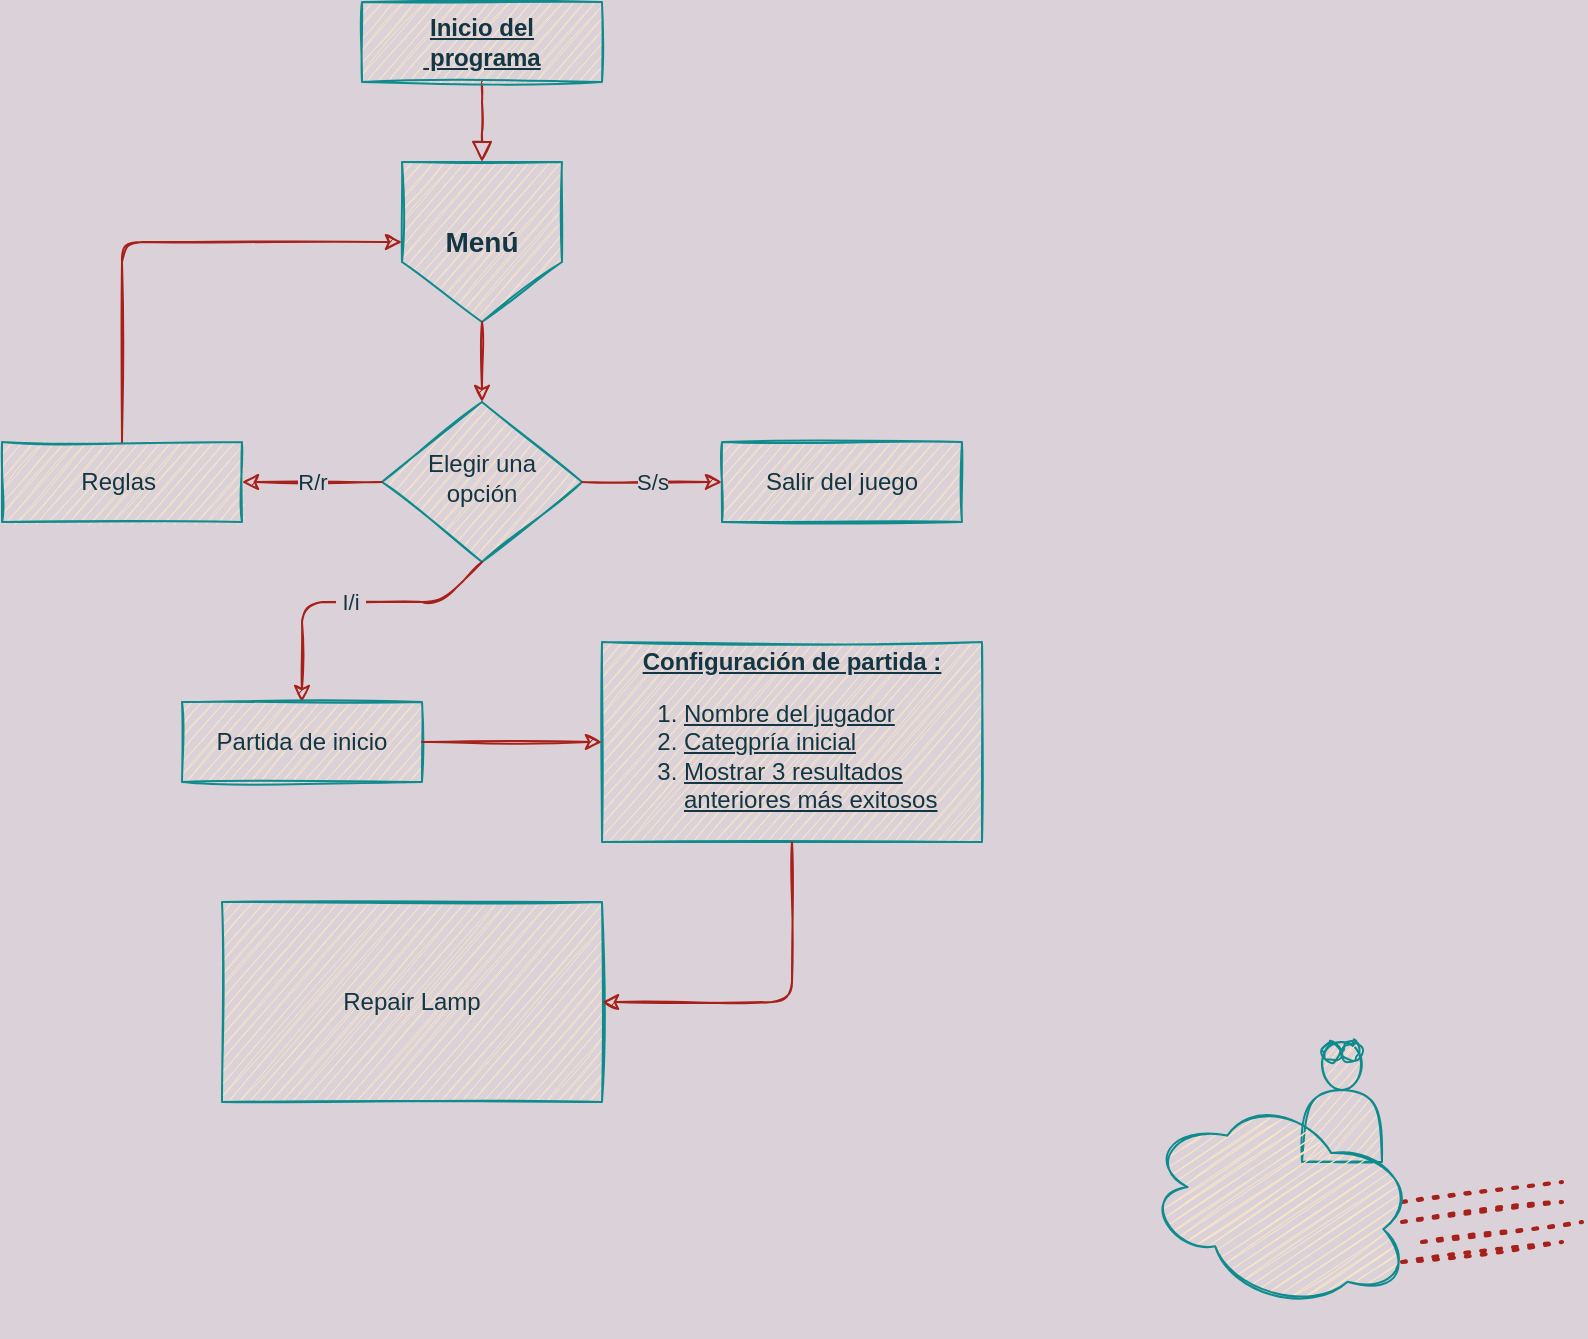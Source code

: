 <mxfile version="14.6.3" type="github">
  <diagram id="C5RBs43oDa-KdzZeNtuy" name="Page-1">
    <mxGraphModel dx="1038" dy="580" grid="1" gridSize="10" guides="1" tooltips="1" connect="1" arrows="1" fold="1" page="1" pageScale="1" pageWidth="827" pageHeight="1169" background="#DAD2D8" math="0" shadow="0">
      <root>
        <mxCell id="WIyWlLk6GJQsqaUBKTNV-0" />
        <mxCell id="WIyWlLk6GJQsqaUBKTNV-1" parent="WIyWlLk6GJQsqaUBKTNV-0" />
        <mxCell id="WIyWlLk6GJQsqaUBKTNV-2" value="" style="html=1;jettySize=auto;orthogonalLoop=1;fontSize=11;endArrow=block;endFill=0;endSize=8;strokeWidth=1;shadow=0;labelBackgroundColor=none;edgeStyle=orthogonalEdgeStyle;exitX=0.5;exitY=1;exitDx=0;exitDy=0;strokeColor=#A8201A;fontColor=#143642;sketch=1;" parent="WIyWlLk6GJQsqaUBKTNV-1" source="WIyWlLk6GJQsqaUBKTNV-3" edge="1">
          <mxGeometry relative="1" as="geometry">
            <mxPoint x="180" y="100" as="sourcePoint" />
            <mxPoint x="250" y="130" as="targetPoint" />
          </mxGeometry>
        </mxCell>
        <mxCell id="WIyWlLk6GJQsqaUBKTNV-3" value="&lt;b&gt;&lt;u&gt;&lt;font&gt;Inicio del&lt;/font&gt;&lt;br&gt;&lt;font&gt;&amp;nbsp;programa&lt;/font&gt;&lt;/u&gt;&lt;/b&gt;" style="whiteSpace=wrap;html=1;fontSize=12;glass=0;strokeWidth=1;shadow=0;fillColor=#FAE5C7;strokeColor=#0F8B8D;fontColor=#143642;sketch=1;" parent="WIyWlLk6GJQsqaUBKTNV-1" vertex="1">
          <mxGeometry x="190" y="50" width="120" height="40" as="geometry" />
        </mxCell>
        <mxCell id="WIyWlLk6GJQsqaUBKTNV-7" value="Salir del juego" style="whiteSpace=wrap;html=1;fontSize=12;glass=0;strokeWidth=1;shadow=0;fillColor=#FAE5C7;strokeColor=#0F8B8D;fontColor=#143642;sketch=1;" parent="WIyWlLk6GJQsqaUBKTNV-1" vertex="1">
          <mxGeometry x="370" y="270" width="120" height="40" as="geometry" />
        </mxCell>
        <mxCell id="WIyWlLk6GJQsqaUBKTNV-10" value="Elegir una opción" style="rhombus;whiteSpace=wrap;html=1;shadow=0;fontFamily=Helvetica;fontSize=12;align=center;strokeWidth=1;spacing=6;spacingTop=-4;fillColor=#FAE5C7;strokeColor=#0F8B8D;fontColor=#143642;sketch=1;" parent="WIyWlLk6GJQsqaUBKTNV-1" vertex="1">
          <mxGeometry x="200" y="250" width="100" height="80" as="geometry" />
        </mxCell>
        <mxCell id="WIyWlLk6GJQsqaUBKTNV-11" value="Repair Lamp" style="whiteSpace=wrap;html=1;fontSize=12;glass=0;strokeWidth=1;shadow=0;fillColor=#FAE5C7;strokeColor=#0F8B8D;fontColor=#143642;sketch=1;" parent="WIyWlLk6GJQsqaUBKTNV-1" vertex="1">
          <mxGeometry x="120" y="500" width="190" height="100" as="geometry" />
        </mxCell>
        <mxCell id="WIyWlLk6GJQsqaUBKTNV-12" value="&lt;u&gt;&lt;b&gt;Configuración de partida :&lt;/b&gt;&lt;br&gt;&lt;ol&gt;&lt;li style=&quot;text-align: left&quot;&gt;Nombre del jugador&lt;/li&gt;&lt;li style=&quot;text-align: left&quot;&gt;Categpría inicial&lt;/li&gt;&lt;li style=&quot;text-align: left&quot;&gt;Mostrar 3 resultados anteriores más exitosos&lt;/li&gt;&lt;/ol&gt;&lt;/u&gt;" style="whiteSpace=wrap;html=1;fontSize=12;glass=0;strokeWidth=1;shadow=0;fillColor=#FAE5C7;strokeColor=#0F8B8D;fontColor=#143642;sketch=1;" parent="WIyWlLk6GJQsqaUBKTNV-1" vertex="1">
          <mxGeometry x="310" y="370" width="190" height="100" as="geometry" />
        </mxCell>
        <mxCell id="-JWFDe7c-WS7pnxydfIi-3" value="" style="endArrow=none;dashed=1;html=1;dashPattern=1 3;strokeWidth=2;strokeColor=#A8201A;fontColor=#143642;sketch=1;labelBackgroundColor=#DAD2D8;" edge="1" parent="WIyWlLk6GJQsqaUBKTNV-1">
          <mxGeometry width="50" height="50" relative="1" as="geometry">
            <mxPoint x="710" y="660" as="sourcePoint" />
            <mxPoint x="790" y="650" as="targetPoint" />
          </mxGeometry>
        </mxCell>
        <mxCell id="-JWFDe7c-WS7pnxydfIi-4" value="" style="endArrow=none;dashed=1;html=1;dashPattern=1 3;strokeWidth=2;strokeColor=#A8201A;fontColor=#143642;sketch=1;labelBackgroundColor=#DAD2D8;" edge="1" parent="WIyWlLk6GJQsqaUBKTNV-1">
          <mxGeometry width="50" height="50" relative="1" as="geometry">
            <mxPoint x="720" y="670" as="sourcePoint" />
            <mxPoint x="800" y="660" as="targetPoint" />
          </mxGeometry>
        </mxCell>
        <mxCell id="-JWFDe7c-WS7pnxydfIi-5" value="" style="endArrow=none;dashed=1;html=1;dashPattern=1 3;strokeWidth=2;strokeColor=#A8201A;fontColor=#143642;sketch=1;labelBackgroundColor=#DAD2D8;" edge="1" parent="WIyWlLk6GJQsqaUBKTNV-1">
          <mxGeometry width="50" height="50" relative="1" as="geometry">
            <mxPoint x="710" y="680" as="sourcePoint" />
            <mxPoint x="790" y="670" as="targetPoint" />
          </mxGeometry>
        </mxCell>
        <mxCell id="-JWFDe7c-WS7pnxydfIi-6" value="" style="endArrow=none;dashed=1;html=1;dashPattern=1 3;strokeWidth=2;strokeColor=#A8201A;fontColor=#143642;sketch=1;labelBackgroundColor=#DAD2D8;" edge="1" parent="WIyWlLk6GJQsqaUBKTNV-1">
          <mxGeometry width="50" height="50" relative="1" as="geometry">
            <mxPoint x="710" y="650" as="sourcePoint" />
            <mxPoint x="790" y="640" as="targetPoint" />
          </mxGeometry>
        </mxCell>
        <mxCell id="-JWFDe7c-WS7pnxydfIi-11" value="&lt;span style=&quot;font-size: 14px&quot;&gt;&lt;b&gt;Menú&lt;/b&gt;&lt;/span&gt;" style="shape=offPageConnector;whiteSpace=wrap;html=1;fillColor=#FAE5C7;strokeColor=#0F8B8D;fontColor=#143642;sketch=1;" vertex="1" parent="WIyWlLk6GJQsqaUBKTNV-1">
          <mxGeometry x="210" y="130" width="80" height="80" as="geometry" />
        </mxCell>
        <mxCell id="-JWFDe7c-WS7pnxydfIi-15" value="&amp;nbsp;I/i&amp;nbsp;" style="endArrow=classic;html=1;strokeColor=#A8201A;fontColor=#143642;entryX=0.5;entryY=0;entryDx=0;entryDy=0;sketch=1;labelBackgroundColor=#DAD2D8;exitX=0.5;exitY=1;exitDx=0;exitDy=0;" edge="1" parent="WIyWlLk6GJQsqaUBKTNV-1" source="WIyWlLk6GJQsqaUBKTNV-10" target="-JWFDe7c-WS7pnxydfIi-18">
          <mxGeometry width="50" height="50" relative="1" as="geometry">
            <mxPoint x="250" y="360" as="sourcePoint" />
            <mxPoint x="250" y="360" as="targetPoint" />
            <Array as="points">
              <mxPoint x="230" y="350" />
              <mxPoint x="160" y="350" />
            </Array>
          </mxGeometry>
        </mxCell>
        <mxCell id="-JWFDe7c-WS7pnxydfIi-17" value="Reglas&amp;nbsp;" style="whiteSpace=wrap;html=1;fontSize=12;glass=0;strokeWidth=1;shadow=0;fillColor=#FAE5C7;strokeColor=#0F8B8D;fontColor=#143642;sketch=1;" vertex="1" parent="WIyWlLk6GJQsqaUBKTNV-1">
          <mxGeometry x="10" y="270" width="120" height="40" as="geometry" />
        </mxCell>
        <mxCell id="-JWFDe7c-WS7pnxydfIi-18" value="&lt;span&gt;Partida de inicio&lt;/span&gt;" style="whiteSpace=wrap;html=1;fontSize=12;glass=0;strokeWidth=1;shadow=0;fillColor=#FAE5C7;strokeColor=#0F8B8D;fontColor=#143642;sketch=1;" vertex="1" parent="WIyWlLk6GJQsqaUBKTNV-1">
          <mxGeometry x="100" y="400" width="120" height="40" as="geometry" />
        </mxCell>
        <mxCell id="-JWFDe7c-WS7pnxydfIi-27" value="" style="shape=actor;whiteSpace=wrap;html=1;fontColor=#143642;strokeColor=#0F8B8D;fillColor=#FAE5C7;sketch=1;" vertex="1" parent="WIyWlLk6GJQsqaUBKTNV-1">
          <mxGeometry x="660" y="570" width="40" height="60" as="geometry" />
        </mxCell>
        <mxCell id="-JWFDe7c-WS7pnxydfIi-28" value="" style="ellipse;shape=cloud;whiteSpace=wrap;html=1;fontColor=#143642;strokeColor=#0F8B8D;fillColor=#FAE5C7;rotation=15;sketch=1;" vertex="1" parent="WIyWlLk6GJQsqaUBKTNV-1">
          <mxGeometry x="580" y="600" width="140" height="100" as="geometry" />
        </mxCell>
        <mxCell id="-JWFDe7c-WS7pnxydfIi-29" value="" style="ellipse;whiteSpace=wrap;html=1;aspect=fixed;fontColor=#143642;strokeColor=#0F8B8D;fillColor=#FAE5C7;sketch=1;" vertex="1" parent="WIyWlLk6GJQsqaUBKTNV-1">
          <mxGeometry x="670" y="570" width="10" height="10" as="geometry" />
        </mxCell>
        <mxCell id="-JWFDe7c-WS7pnxydfIi-30" value="" style="ellipse;whiteSpace=wrap;html=1;aspect=fixed;fontColor=#143642;strokeColor=#0F8B8D;fillColor=#FAE5C7;sketch=1;" vertex="1" parent="WIyWlLk6GJQsqaUBKTNV-1">
          <mxGeometry x="680" y="570" width="10" height="10" as="geometry" />
        </mxCell>
        <mxCell id="-JWFDe7c-WS7pnxydfIi-38" value="S/s" style="endArrow=classic;html=1;strokeColor=#A8201A;fontColor=#143642;entryX=0;entryY=0.5;entryDx=0;entryDy=0;sketch=1;labelBackgroundColor=#DAD2D8;exitX=1;exitY=0.5;exitDx=0;exitDy=0;" edge="1" parent="WIyWlLk6GJQsqaUBKTNV-1" source="WIyWlLk6GJQsqaUBKTNV-10" target="WIyWlLk6GJQsqaUBKTNV-7">
          <mxGeometry width="50" height="50" relative="1" as="geometry">
            <mxPoint x="309.52" y="310" as="sourcePoint" />
            <mxPoint x="309.52" y="380" as="targetPoint" />
          </mxGeometry>
        </mxCell>
        <mxCell id="-JWFDe7c-WS7pnxydfIi-39" value="R/r" style="endArrow=classic;html=1;strokeColor=#A8201A;fontColor=#143642;entryX=1;entryY=0.5;entryDx=0;entryDy=0;sketch=1;labelBackgroundColor=#DAD2D8;exitX=0;exitY=0.5;exitDx=0;exitDy=0;" edge="1" parent="WIyWlLk6GJQsqaUBKTNV-1" source="WIyWlLk6GJQsqaUBKTNV-10" target="-JWFDe7c-WS7pnxydfIi-17">
          <mxGeometry width="50" height="50" relative="1" as="geometry">
            <mxPoint x="170" y="310" as="sourcePoint" />
            <mxPoint x="170" y="380" as="targetPoint" />
          </mxGeometry>
        </mxCell>
        <mxCell id="-JWFDe7c-WS7pnxydfIi-40" value="" style="endArrow=classic;html=1;strokeColor=#A8201A;fontColor=#143642;entryX=0.5;entryY=0;entryDx=0;entryDy=0;sketch=1;labelBackgroundColor=#DAD2D8;exitX=0.5;exitY=1;exitDx=0;exitDy=0;" edge="1" parent="WIyWlLk6GJQsqaUBKTNV-1" source="-JWFDe7c-WS7pnxydfIi-11" target="WIyWlLk6GJQsqaUBKTNV-10">
          <mxGeometry width="50" height="50" relative="1" as="geometry">
            <mxPoint x="210" y="290" as="sourcePoint" />
            <mxPoint x="150" y="310" as="targetPoint" />
          </mxGeometry>
        </mxCell>
        <mxCell id="-JWFDe7c-WS7pnxydfIi-41" value="" style="endArrow=classic;html=1;strokeColor=#A8201A;fontColor=#143642;entryX=0;entryY=0.5;entryDx=0;entryDy=0;sketch=1;labelBackgroundColor=#DAD2D8;exitX=0.5;exitY=0;exitDx=0;exitDy=0;" edge="1" parent="WIyWlLk6GJQsqaUBKTNV-1" source="-JWFDe7c-WS7pnxydfIi-17" target="-JWFDe7c-WS7pnxydfIi-11">
          <mxGeometry width="50" height="50" relative="1" as="geometry">
            <mxPoint x="260" y="220" as="sourcePoint" />
            <mxPoint x="260" y="260" as="targetPoint" />
            <Array as="points">
              <mxPoint x="70" y="170" />
            </Array>
          </mxGeometry>
        </mxCell>
        <mxCell id="-JWFDe7c-WS7pnxydfIi-42" value="" style="endArrow=classic;html=1;strokeColor=#A8201A;fontColor=#143642;entryX=0;entryY=0.5;entryDx=0;entryDy=0;sketch=1;labelBackgroundColor=#DAD2D8;exitX=1;exitY=0.5;exitDx=0;exitDy=0;" edge="1" parent="WIyWlLk6GJQsqaUBKTNV-1" source="-JWFDe7c-WS7pnxydfIi-18" target="WIyWlLk6GJQsqaUBKTNV-12">
          <mxGeometry width="50" height="50" relative="1" as="geometry">
            <mxPoint x="270" y="230" as="sourcePoint" />
            <mxPoint x="270" y="270" as="targetPoint" />
          </mxGeometry>
        </mxCell>
        <mxCell id="-JWFDe7c-WS7pnxydfIi-43" value="" style="endArrow=classic;html=1;strokeColor=#A8201A;fontColor=#143642;entryX=1;entryY=0.5;entryDx=0;entryDy=0;sketch=1;labelBackgroundColor=#DAD2D8;exitX=0.5;exitY=1;exitDx=0;exitDy=0;" edge="1" parent="WIyWlLk6GJQsqaUBKTNV-1" source="WIyWlLk6GJQsqaUBKTNV-12" target="WIyWlLk6GJQsqaUBKTNV-11">
          <mxGeometry width="50" height="50" relative="1" as="geometry">
            <mxPoint x="390" y="585" as="sourcePoint" />
            <mxPoint x="530" y="485" as="targetPoint" />
            <Array as="points">
              <mxPoint x="405" y="550" />
            </Array>
          </mxGeometry>
        </mxCell>
      </root>
    </mxGraphModel>
  </diagram>
</mxfile>
